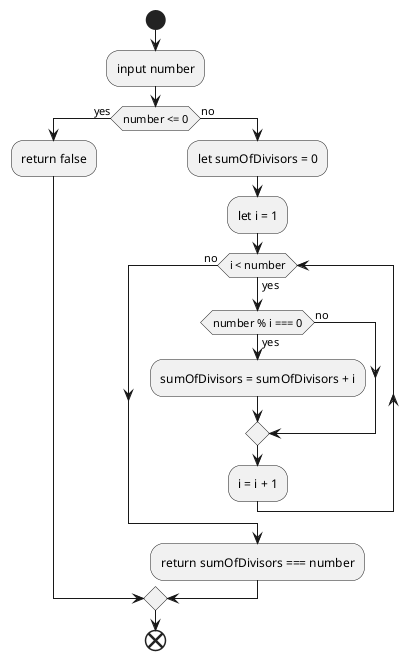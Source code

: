 @startuml isPerfectNumber
start
    :input number;
    if (number <= 0) then (yes)
        :return false;
    else (no)
        :let sumOfDivisors = 0;
        :let i = 1;
       while (i < number) is (yes)
            if(number % i === 0) then (yes)
                :sumOfDivisors = sumOfDivisors + i;
            else (no)
            endif
            :i = i + 1;
        endwhile (no)
        :return sumOfDivisors === number;
    endif
end
@enduml